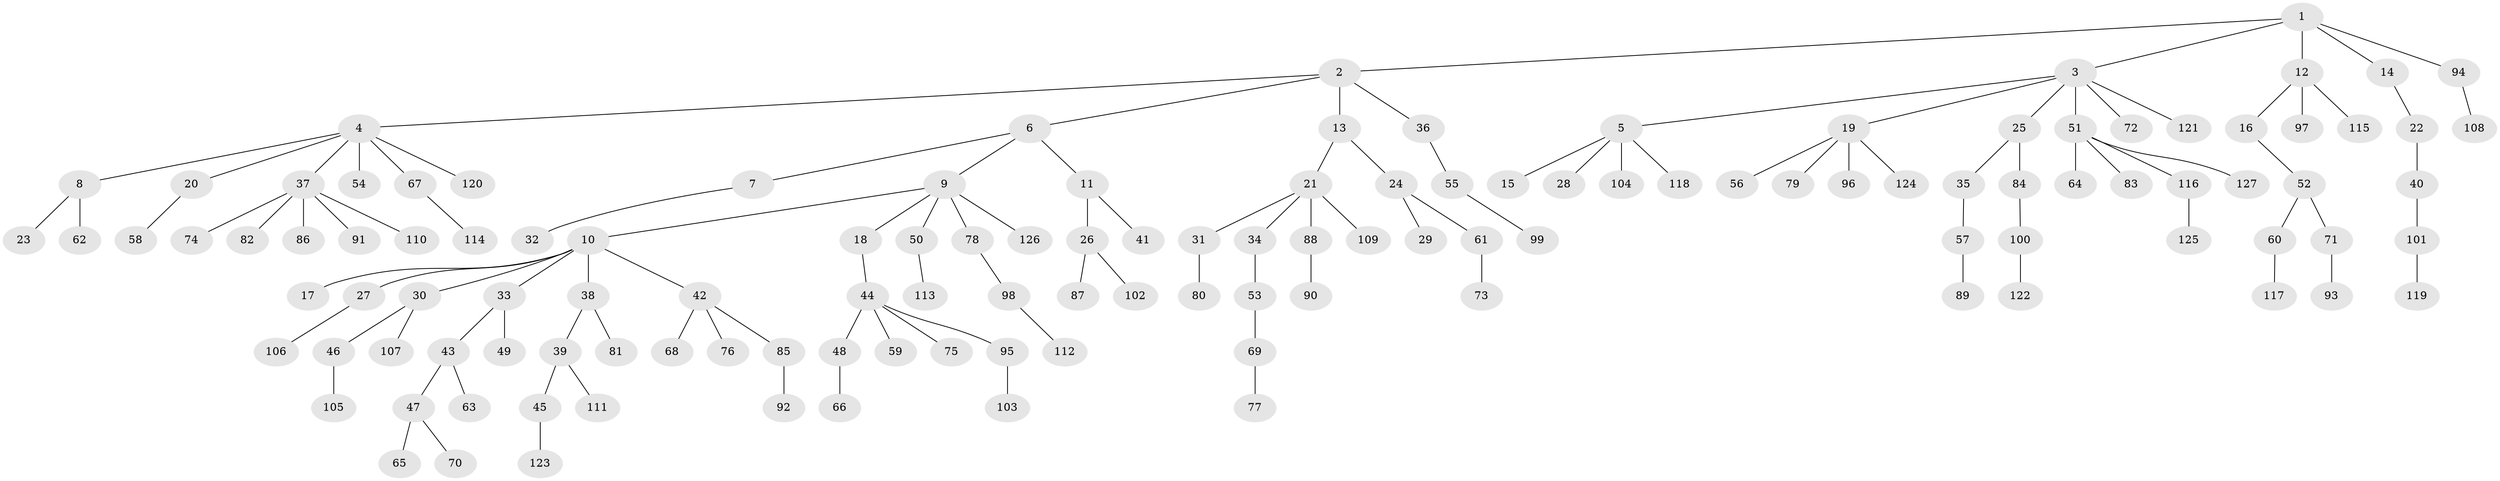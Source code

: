 // coarse degree distribution, {1: 0.6825396825396826, 2: 0.19047619047619047, 5: 0.047619047619047616, 4: 0.031746031746031744, 11: 0.015873015873015872, 13: 0.015873015873015872, 10: 0.015873015873015872}
// Generated by graph-tools (version 1.1) at 2025/56/03/04/25 21:56:41]
// undirected, 127 vertices, 126 edges
graph export_dot {
graph [start="1"]
  node [color=gray90,style=filled];
  1;
  2;
  3;
  4;
  5;
  6;
  7;
  8;
  9;
  10;
  11;
  12;
  13;
  14;
  15;
  16;
  17;
  18;
  19;
  20;
  21;
  22;
  23;
  24;
  25;
  26;
  27;
  28;
  29;
  30;
  31;
  32;
  33;
  34;
  35;
  36;
  37;
  38;
  39;
  40;
  41;
  42;
  43;
  44;
  45;
  46;
  47;
  48;
  49;
  50;
  51;
  52;
  53;
  54;
  55;
  56;
  57;
  58;
  59;
  60;
  61;
  62;
  63;
  64;
  65;
  66;
  67;
  68;
  69;
  70;
  71;
  72;
  73;
  74;
  75;
  76;
  77;
  78;
  79;
  80;
  81;
  82;
  83;
  84;
  85;
  86;
  87;
  88;
  89;
  90;
  91;
  92;
  93;
  94;
  95;
  96;
  97;
  98;
  99;
  100;
  101;
  102;
  103;
  104;
  105;
  106;
  107;
  108;
  109;
  110;
  111;
  112;
  113;
  114;
  115;
  116;
  117;
  118;
  119;
  120;
  121;
  122;
  123;
  124;
  125;
  126;
  127;
  1 -- 2;
  1 -- 3;
  1 -- 12;
  1 -- 14;
  1 -- 94;
  2 -- 4;
  2 -- 6;
  2 -- 13;
  2 -- 36;
  3 -- 5;
  3 -- 19;
  3 -- 25;
  3 -- 51;
  3 -- 72;
  3 -- 121;
  4 -- 8;
  4 -- 20;
  4 -- 37;
  4 -- 54;
  4 -- 67;
  4 -- 120;
  5 -- 15;
  5 -- 28;
  5 -- 104;
  5 -- 118;
  6 -- 7;
  6 -- 9;
  6 -- 11;
  7 -- 32;
  8 -- 23;
  8 -- 62;
  9 -- 10;
  9 -- 18;
  9 -- 50;
  9 -- 78;
  9 -- 126;
  10 -- 17;
  10 -- 27;
  10 -- 30;
  10 -- 33;
  10 -- 38;
  10 -- 42;
  11 -- 26;
  11 -- 41;
  12 -- 16;
  12 -- 97;
  12 -- 115;
  13 -- 21;
  13 -- 24;
  14 -- 22;
  16 -- 52;
  18 -- 44;
  19 -- 56;
  19 -- 79;
  19 -- 96;
  19 -- 124;
  20 -- 58;
  21 -- 31;
  21 -- 34;
  21 -- 88;
  21 -- 109;
  22 -- 40;
  24 -- 29;
  24 -- 61;
  25 -- 35;
  25 -- 84;
  26 -- 87;
  26 -- 102;
  27 -- 106;
  30 -- 46;
  30 -- 107;
  31 -- 80;
  33 -- 43;
  33 -- 49;
  34 -- 53;
  35 -- 57;
  36 -- 55;
  37 -- 74;
  37 -- 82;
  37 -- 86;
  37 -- 91;
  37 -- 110;
  38 -- 39;
  38 -- 81;
  39 -- 45;
  39 -- 111;
  40 -- 101;
  42 -- 68;
  42 -- 76;
  42 -- 85;
  43 -- 47;
  43 -- 63;
  44 -- 48;
  44 -- 59;
  44 -- 75;
  44 -- 95;
  45 -- 123;
  46 -- 105;
  47 -- 65;
  47 -- 70;
  48 -- 66;
  50 -- 113;
  51 -- 64;
  51 -- 83;
  51 -- 116;
  51 -- 127;
  52 -- 60;
  52 -- 71;
  53 -- 69;
  55 -- 99;
  57 -- 89;
  60 -- 117;
  61 -- 73;
  67 -- 114;
  69 -- 77;
  71 -- 93;
  78 -- 98;
  84 -- 100;
  85 -- 92;
  88 -- 90;
  94 -- 108;
  95 -- 103;
  98 -- 112;
  100 -- 122;
  101 -- 119;
  116 -- 125;
}
